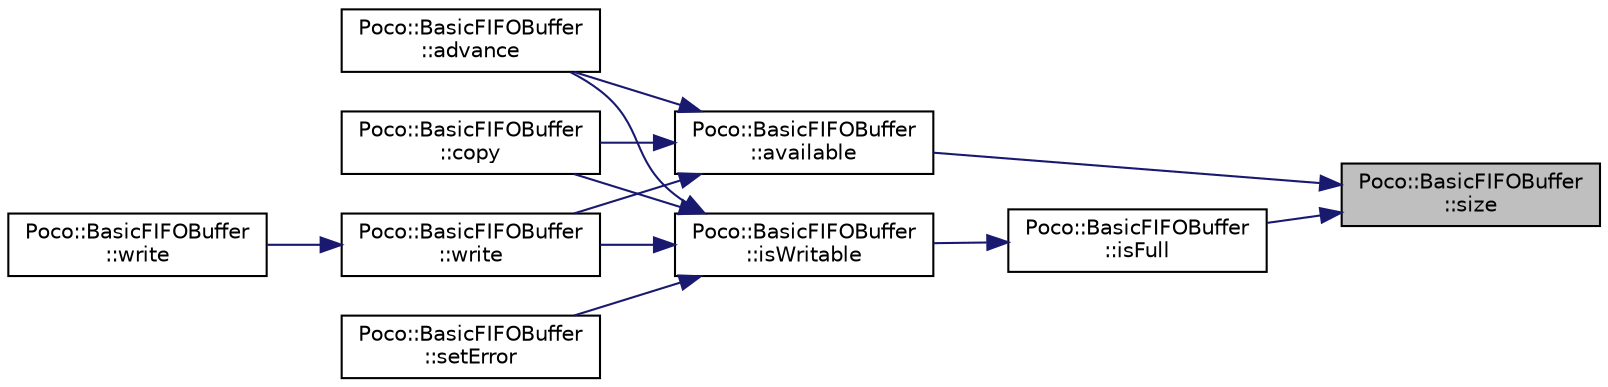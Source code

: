 digraph "Poco::BasicFIFOBuffer::size"
{
 // LATEX_PDF_SIZE
  edge [fontname="Helvetica",fontsize="10",labelfontname="Helvetica",labelfontsize="10"];
  node [fontname="Helvetica",fontsize="10",shape=record];
  rankdir="RL";
  Node1 [label="Poco::BasicFIFOBuffer\l::size",height=0.2,width=0.4,color="black", fillcolor="grey75", style="filled", fontcolor="black",tooltip="Returns the size of the buffer."];
  Node1 -> Node2 [dir="back",color="midnightblue",fontsize="10",style="solid",fontname="Helvetica"];
  Node2 [label="Poco::BasicFIFOBuffer\l::available",height=0.2,width=0.4,color="black", fillcolor="white", style="filled",URL="$classPoco_1_1BasicFIFOBuffer.html#a66717277a226805c8b9a188640bcb4f5",tooltip="Returns the size of the available portion of the buffer."];
  Node2 -> Node3 [dir="back",color="midnightblue",fontsize="10",style="solid",fontname="Helvetica"];
  Node3 [label="Poco::BasicFIFOBuffer\l::advance",height=0.2,width=0.4,color="black", fillcolor="white", style="filled",URL="$classPoco_1_1BasicFIFOBuffer.html#a57fe6b6ef5c229d51a8aec22eefbb6ae",tooltip=" "];
  Node2 -> Node4 [dir="back",color="midnightblue",fontsize="10",style="solid",fontname="Helvetica"];
  Node4 [label="Poco::BasicFIFOBuffer\l::copy",height=0.2,width=0.4,color="black", fillcolor="white", style="filled",URL="$classPoco_1_1BasicFIFOBuffer.html#aa2293652ceba519620d908ee6e06fe88",tooltip=" "];
  Node2 -> Node5 [dir="back",color="midnightblue",fontsize="10",style="solid",fontname="Helvetica"];
  Node5 [label="Poco::BasicFIFOBuffer\l::write",height=0.2,width=0.4,color="black", fillcolor="white", style="filled",URL="$classPoco_1_1BasicFIFOBuffer.html#a704ce5abb458526710ff90b2916701bd",tooltip=" "];
  Node5 -> Node6 [dir="back",color="midnightblue",fontsize="10",style="solid",fontname="Helvetica"];
  Node6 [label="Poco::BasicFIFOBuffer\l::write",height=0.2,width=0.4,color="black", fillcolor="white", style="filled",URL="$classPoco_1_1BasicFIFOBuffer.html#a76afe94a9065a7511e5069e80b01870a",tooltip=" "];
  Node1 -> Node7 [dir="back",color="midnightblue",fontsize="10",style="solid",fontname="Helvetica"];
  Node7 [label="Poco::BasicFIFOBuffer\l::isFull",height=0.2,width=0.4,color="black", fillcolor="white", style="filled",URL="$classPoco_1_1BasicFIFOBuffer.html#a1fc67f7981d00ac4a2655f366fa08ed4",tooltip="Returns true is buffer is full, false otherwise."];
  Node7 -> Node8 [dir="back",color="midnightblue",fontsize="10",style="solid",fontname="Helvetica"];
  Node8 [label="Poco::BasicFIFOBuffer\l::isWritable",height=0.2,width=0.4,color="black", fillcolor="white", style="filled",URL="$classPoco_1_1BasicFIFOBuffer.html#ae5405543c6d4a033f3db54416d0023d4",tooltip=" "];
  Node8 -> Node3 [dir="back",color="midnightblue",fontsize="10",style="solid",fontname="Helvetica"];
  Node8 -> Node4 [dir="back",color="midnightblue",fontsize="10",style="solid",fontname="Helvetica"];
  Node8 -> Node9 [dir="back",color="midnightblue",fontsize="10",style="solid",fontname="Helvetica"];
  Node9 [label="Poco::BasicFIFOBuffer\l::setError",height=0.2,width=0.4,color="black", fillcolor="white", style="filled",URL="$classPoco_1_1BasicFIFOBuffer.html#a8a95f9ea3aa869f9ffd894816835d70a",tooltip=" "];
  Node8 -> Node5 [dir="back",color="midnightblue",fontsize="10",style="solid",fontname="Helvetica"];
}
